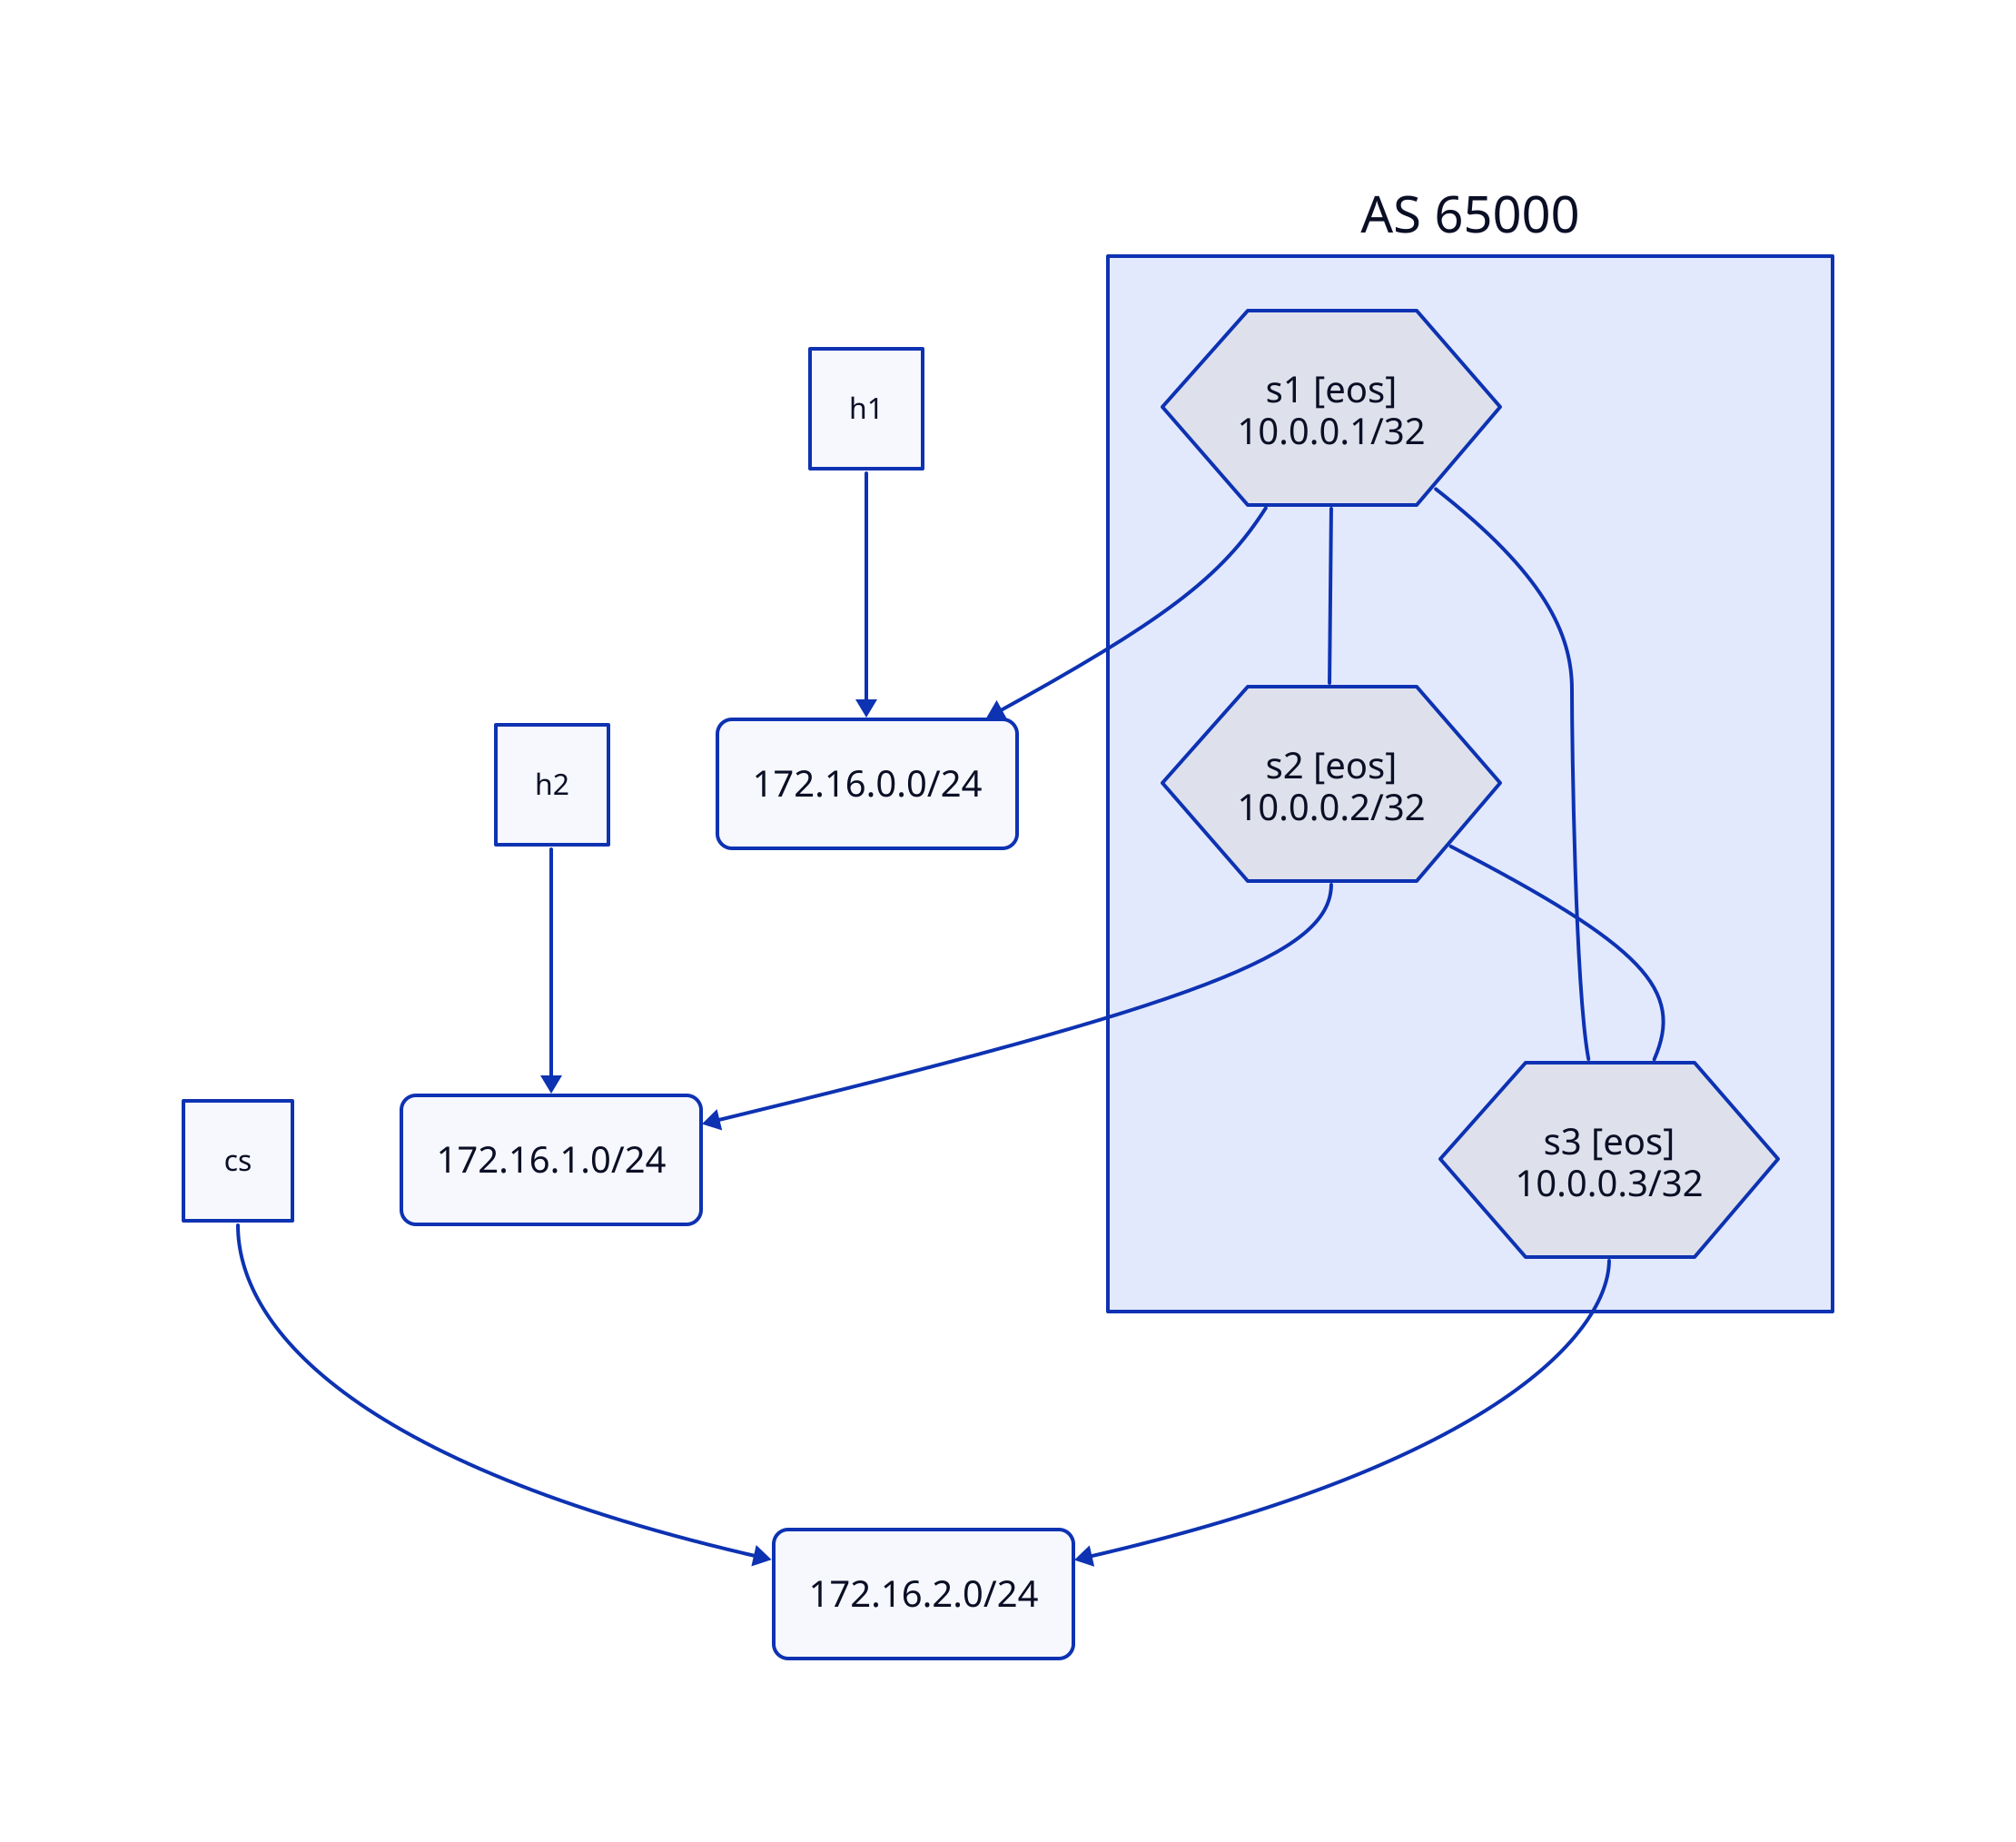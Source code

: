AS_65000 {
  label: AS 65000
  s1 {
    label: "s1 [eos]\n10.0.0.1/32"
    shape: "hexagon"
    style.font-size: 20
  }
  s2 {
    label: "s2 [eos]\n10.0.0.2/32"
    shape: "hexagon"
    style.font-size: 20
  }
  s3 {
    label: "s3 [eos]\n10.0.0.3/32"
    shape: "hexagon"
    style.font-size: 20
  }
}
AS_65000.s1 -- AS_65000.s2 {
}
AS_65000.s1 -- AS_65000.s3 {
}
AS_65000.s2 -- AS_65000.s3 {
}
lan_4 {
  label: 172.16.0.0/24
  shape: "rectangle"
  style.border-radius: 8
  style.font-size: 20
}
h1 -> lan_4 {
}
AS_65000.s1 -> lan_4 {
}
lan_5 {
  label: 172.16.1.0/24
  shape: "rectangle"
  style.border-radius: 8
  style.font-size: 20
}
h2 -> lan_5 {
}
AS_65000.s2 -> lan_5 {
}
lan_6 {
  label: 172.16.2.0/24
  shape: "rectangle"
  style.border-radius: 8
  style.font-size: 20
}
cs -> lan_6 {
}
AS_65000.s3 -> lan_6 {
}
